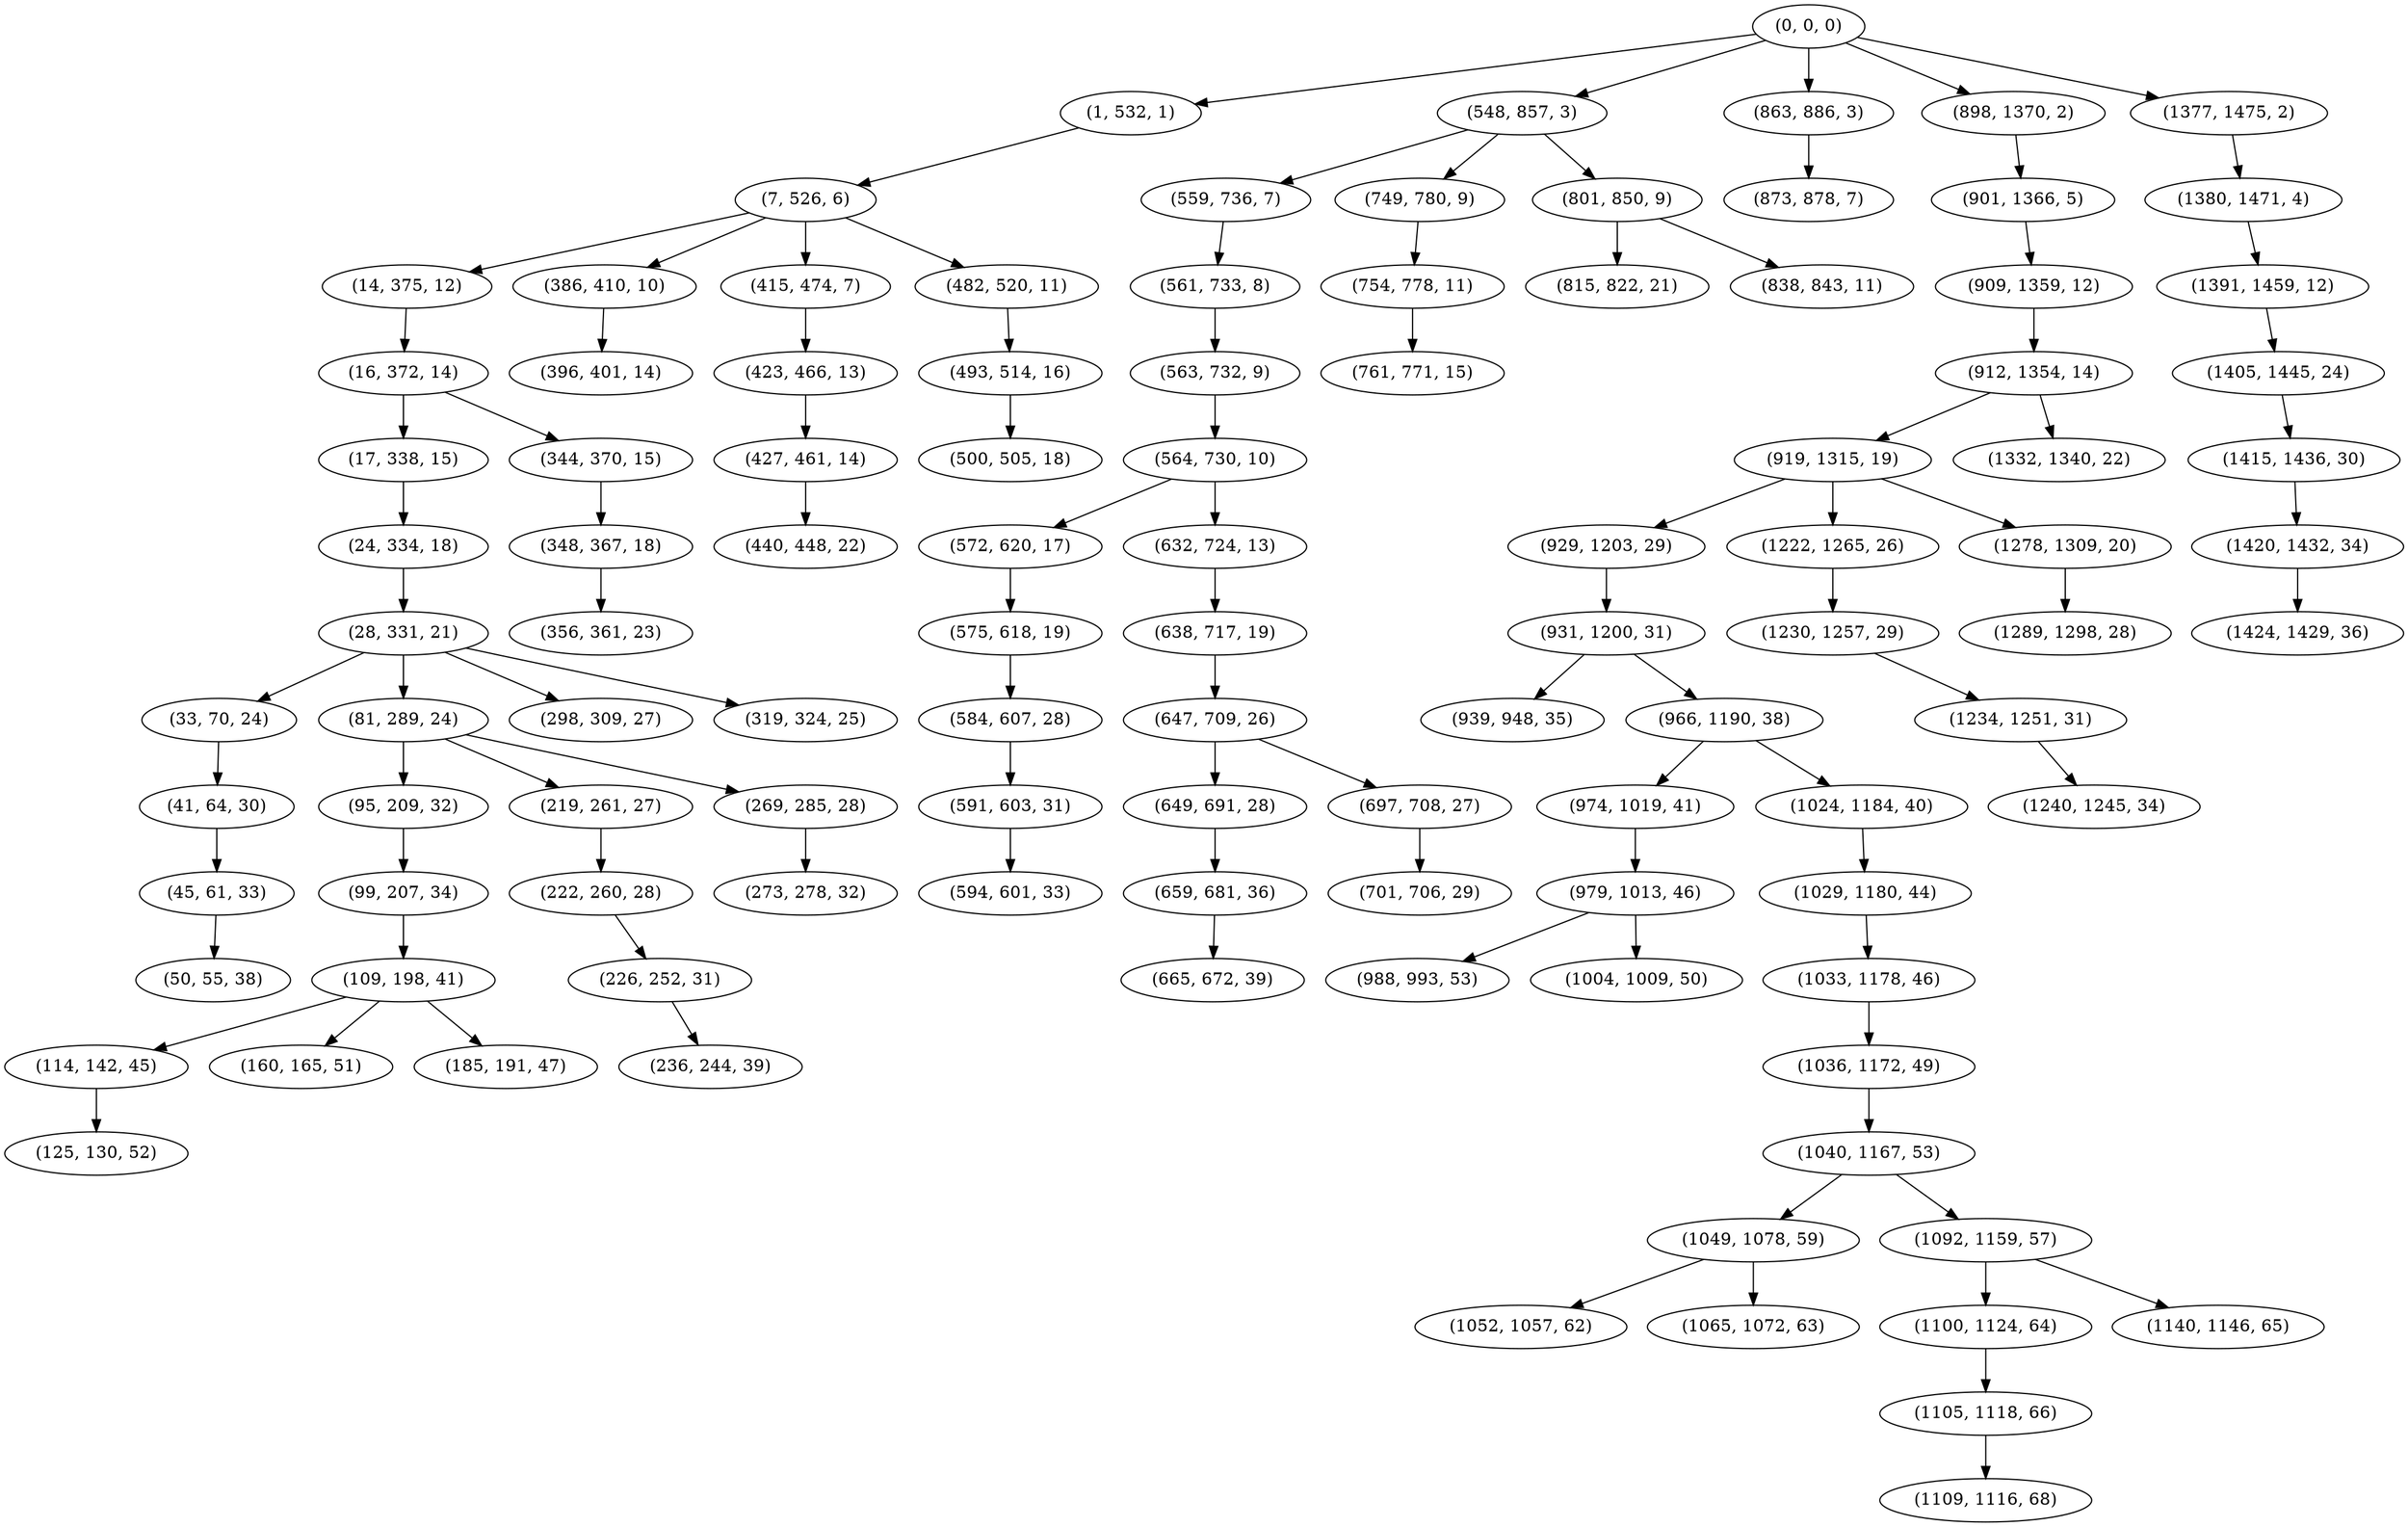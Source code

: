digraph tree {
    "(0, 0, 0)";
    "(1, 532, 1)";
    "(7, 526, 6)";
    "(14, 375, 12)";
    "(16, 372, 14)";
    "(17, 338, 15)";
    "(24, 334, 18)";
    "(28, 331, 21)";
    "(33, 70, 24)";
    "(41, 64, 30)";
    "(45, 61, 33)";
    "(50, 55, 38)";
    "(81, 289, 24)";
    "(95, 209, 32)";
    "(99, 207, 34)";
    "(109, 198, 41)";
    "(114, 142, 45)";
    "(125, 130, 52)";
    "(160, 165, 51)";
    "(185, 191, 47)";
    "(219, 261, 27)";
    "(222, 260, 28)";
    "(226, 252, 31)";
    "(236, 244, 39)";
    "(269, 285, 28)";
    "(273, 278, 32)";
    "(298, 309, 27)";
    "(319, 324, 25)";
    "(344, 370, 15)";
    "(348, 367, 18)";
    "(356, 361, 23)";
    "(386, 410, 10)";
    "(396, 401, 14)";
    "(415, 474, 7)";
    "(423, 466, 13)";
    "(427, 461, 14)";
    "(440, 448, 22)";
    "(482, 520, 11)";
    "(493, 514, 16)";
    "(500, 505, 18)";
    "(548, 857, 3)";
    "(559, 736, 7)";
    "(561, 733, 8)";
    "(563, 732, 9)";
    "(564, 730, 10)";
    "(572, 620, 17)";
    "(575, 618, 19)";
    "(584, 607, 28)";
    "(591, 603, 31)";
    "(594, 601, 33)";
    "(632, 724, 13)";
    "(638, 717, 19)";
    "(647, 709, 26)";
    "(649, 691, 28)";
    "(659, 681, 36)";
    "(665, 672, 39)";
    "(697, 708, 27)";
    "(701, 706, 29)";
    "(749, 780, 9)";
    "(754, 778, 11)";
    "(761, 771, 15)";
    "(801, 850, 9)";
    "(815, 822, 21)";
    "(838, 843, 11)";
    "(863, 886, 3)";
    "(873, 878, 7)";
    "(898, 1370, 2)";
    "(901, 1366, 5)";
    "(909, 1359, 12)";
    "(912, 1354, 14)";
    "(919, 1315, 19)";
    "(929, 1203, 29)";
    "(931, 1200, 31)";
    "(939, 948, 35)";
    "(966, 1190, 38)";
    "(974, 1019, 41)";
    "(979, 1013, 46)";
    "(988, 993, 53)";
    "(1004, 1009, 50)";
    "(1024, 1184, 40)";
    "(1029, 1180, 44)";
    "(1033, 1178, 46)";
    "(1036, 1172, 49)";
    "(1040, 1167, 53)";
    "(1049, 1078, 59)";
    "(1052, 1057, 62)";
    "(1065, 1072, 63)";
    "(1092, 1159, 57)";
    "(1100, 1124, 64)";
    "(1105, 1118, 66)";
    "(1109, 1116, 68)";
    "(1140, 1146, 65)";
    "(1222, 1265, 26)";
    "(1230, 1257, 29)";
    "(1234, 1251, 31)";
    "(1240, 1245, 34)";
    "(1278, 1309, 20)";
    "(1289, 1298, 28)";
    "(1332, 1340, 22)";
    "(1377, 1475, 2)";
    "(1380, 1471, 4)";
    "(1391, 1459, 12)";
    "(1405, 1445, 24)";
    "(1415, 1436, 30)";
    "(1420, 1432, 34)";
    "(1424, 1429, 36)";
    "(0, 0, 0)" -> "(1, 532, 1)";
    "(0, 0, 0)" -> "(548, 857, 3)";
    "(0, 0, 0)" -> "(863, 886, 3)";
    "(0, 0, 0)" -> "(898, 1370, 2)";
    "(0, 0, 0)" -> "(1377, 1475, 2)";
    "(1, 532, 1)" -> "(7, 526, 6)";
    "(7, 526, 6)" -> "(14, 375, 12)";
    "(7, 526, 6)" -> "(386, 410, 10)";
    "(7, 526, 6)" -> "(415, 474, 7)";
    "(7, 526, 6)" -> "(482, 520, 11)";
    "(14, 375, 12)" -> "(16, 372, 14)";
    "(16, 372, 14)" -> "(17, 338, 15)";
    "(16, 372, 14)" -> "(344, 370, 15)";
    "(17, 338, 15)" -> "(24, 334, 18)";
    "(24, 334, 18)" -> "(28, 331, 21)";
    "(28, 331, 21)" -> "(33, 70, 24)";
    "(28, 331, 21)" -> "(81, 289, 24)";
    "(28, 331, 21)" -> "(298, 309, 27)";
    "(28, 331, 21)" -> "(319, 324, 25)";
    "(33, 70, 24)" -> "(41, 64, 30)";
    "(41, 64, 30)" -> "(45, 61, 33)";
    "(45, 61, 33)" -> "(50, 55, 38)";
    "(81, 289, 24)" -> "(95, 209, 32)";
    "(81, 289, 24)" -> "(219, 261, 27)";
    "(81, 289, 24)" -> "(269, 285, 28)";
    "(95, 209, 32)" -> "(99, 207, 34)";
    "(99, 207, 34)" -> "(109, 198, 41)";
    "(109, 198, 41)" -> "(114, 142, 45)";
    "(109, 198, 41)" -> "(160, 165, 51)";
    "(109, 198, 41)" -> "(185, 191, 47)";
    "(114, 142, 45)" -> "(125, 130, 52)";
    "(219, 261, 27)" -> "(222, 260, 28)";
    "(222, 260, 28)" -> "(226, 252, 31)";
    "(226, 252, 31)" -> "(236, 244, 39)";
    "(269, 285, 28)" -> "(273, 278, 32)";
    "(344, 370, 15)" -> "(348, 367, 18)";
    "(348, 367, 18)" -> "(356, 361, 23)";
    "(386, 410, 10)" -> "(396, 401, 14)";
    "(415, 474, 7)" -> "(423, 466, 13)";
    "(423, 466, 13)" -> "(427, 461, 14)";
    "(427, 461, 14)" -> "(440, 448, 22)";
    "(482, 520, 11)" -> "(493, 514, 16)";
    "(493, 514, 16)" -> "(500, 505, 18)";
    "(548, 857, 3)" -> "(559, 736, 7)";
    "(548, 857, 3)" -> "(749, 780, 9)";
    "(548, 857, 3)" -> "(801, 850, 9)";
    "(559, 736, 7)" -> "(561, 733, 8)";
    "(561, 733, 8)" -> "(563, 732, 9)";
    "(563, 732, 9)" -> "(564, 730, 10)";
    "(564, 730, 10)" -> "(572, 620, 17)";
    "(564, 730, 10)" -> "(632, 724, 13)";
    "(572, 620, 17)" -> "(575, 618, 19)";
    "(575, 618, 19)" -> "(584, 607, 28)";
    "(584, 607, 28)" -> "(591, 603, 31)";
    "(591, 603, 31)" -> "(594, 601, 33)";
    "(632, 724, 13)" -> "(638, 717, 19)";
    "(638, 717, 19)" -> "(647, 709, 26)";
    "(647, 709, 26)" -> "(649, 691, 28)";
    "(647, 709, 26)" -> "(697, 708, 27)";
    "(649, 691, 28)" -> "(659, 681, 36)";
    "(659, 681, 36)" -> "(665, 672, 39)";
    "(697, 708, 27)" -> "(701, 706, 29)";
    "(749, 780, 9)" -> "(754, 778, 11)";
    "(754, 778, 11)" -> "(761, 771, 15)";
    "(801, 850, 9)" -> "(815, 822, 21)";
    "(801, 850, 9)" -> "(838, 843, 11)";
    "(863, 886, 3)" -> "(873, 878, 7)";
    "(898, 1370, 2)" -> "(901, 1366, 5)";
    "(901, 1366, 5)" -> "(909, 1359, 12)";
    "(909, 1359, 12)" -> "(912, 1354, 14)";
    "(912, 1354, 14)" -> "(919, 1315, 19)";
    "(912, 1354, 14)" -> "(1332, 1340, 22)";
    "(919, 1315, 19)" -> "(929, 1203, 29)";
    "(919, 1315, 19)" -> "(1222, 1265, 26)";
    "(919, 1315, 19)" -> "(1278, 1309, 20)";
    "(929, 1203, 29)" -> "(931, 1200, 31)";
    "(931, 1200, 31)" -> "(939, 948, 35)";
    "(931, 1200, 31)" -> "(966, 1190, 38)";
    "(966, 1190, 38)" -> "(974, 1019, 41)";
    "(966, 1190, 38)" -> "(1024, 1184, 40)";
    "(974, 1019, 41)" -> "(979, 1013, 46)";
    "(979, 1013, 46)" -> "(988, 993, 53)";
    "(979, 1013, 46)" -> "(1004, 1009, 50)";
    "(1024, 1184, 40)" -> "(1029, 1180, 44)";
    "(1029, 1180, 44)" -> "(1033, 1178, 46)";
    "(1033, 1178, 46)" -> "(1036, 1172, 49)";
    "(1036, 1172, 49)" -> "(1040, 1167, 53)";
    "(1040, 1167, 53)" -> "(1049, 1078, 59)";
    "(1040, 1167, 53)" -> "(1092, 1159, 57)";
    "(1049, 1078, 59)" -> "(1052, 1057, 62)";
    "(1049, 1078, 59)" -> "(1065, 1072, 63)";
    "(1092, 1159, 57)" -> "(1100, 1124, 64)";
    "(1092, 1159, 57)" -> "(1140, 1146, 65)";
    "(1100, 1124, 64)" -> "(1105, 1118, 66)";
    "(1105, 1118, 66)" -> "(1109, 1116, 68)";
    "(1222, 1265, 26)" -> "(1230, 1257, 29)";
    "(1230, 1257, 29)" -> "(1234, 1251, 31)";
    "(1234, 1251, 31)" -> "(1240, 1245, 34)";
    "(1278, 1309, 20)" -> "(1289, 1298, 28)";
    "(1377, 1475, 2)" -> "(1380, 1471, 4)";
    "(1380, 1471, 4)" -> "(1391, 1459, 12)";
    "(1391, 1459, 12)" -> "(1405, 1445, 24)";
    "(1405, 1445, 24)" -> "(1415, 1436, 30)";
    "(1415, 1436, 30)" -> "(1420, 1432, 34)";
    "(1420, 1432, 34)" -> "(1424, 1429, 36)";
}
